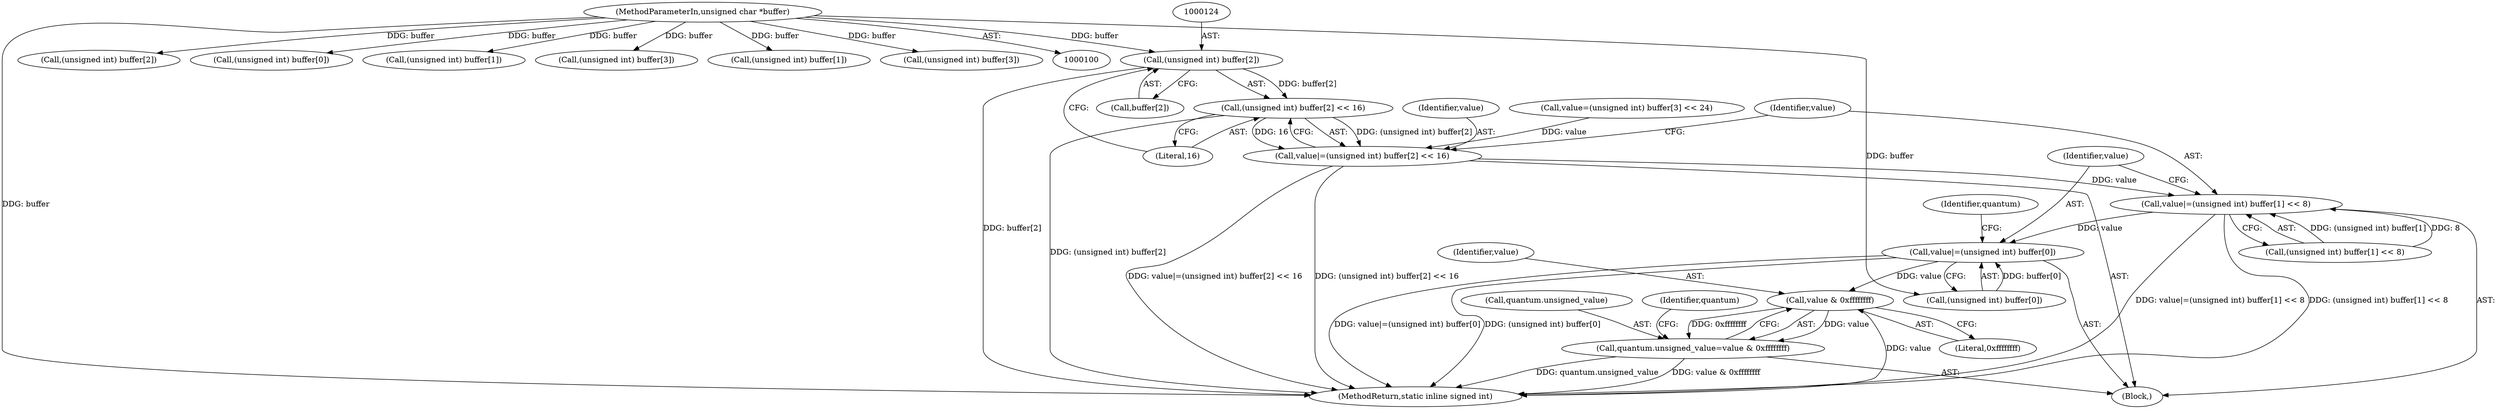 digraph "0_ImageMagick_d8ab7f046587f2e9f734b687ba7e6e10147c294b@array" {
"1000123" [label="(Call,(unsigned int) buffer[2])"];
"1000102" [label="(MethodParameterIn,unsigned char *buffer)"];
"1000122" [label="(Call,(unsigned int) buffer[2] << 16)"];
"1000120" [label="(Call,value|=(unsigned int) buffer[2] << 16)"];
"1000129" [label="(Call,value|=(unsigned int) buffer[1] << 8)"];
"1000138" [label="(Call,value|=(unsigned int) buffer[0])"];
"1000149" [label="(Call,value & 0xffffffff)"];
"1000145" [label="(Call,quantum.unsigned_value=value & 0xffffffff)"];
"1000140" [label="(Call,(unsigned int) buffer[0])"];
"1000125" [label="(Call,buffer[2])"];
"1000177" [label="(Call,(unsigned int) buffer[2])"];
"1000110" [label="(Block,)"];
"1000129" [label="(Call,value|=(unsigned int) buffer[1] << 8)"];
"1000154" [label="(Identifier,quantum)"];
"1000159" [label="(Call,(unsigned int) buffer[0])"];
"1000102" [label="(MethodParameterIn,unsigned char *buffer)"];
"1000128" [label="(Literal,16)"];
"1000147" [label="(Identifier,quantum)"];
"1000139" [label="(Identifier,value)"];
"1000138" [label="(Call,value|=(unsigned int) buffer[0])"];
"1000145" [label="(Call,quantum.unsigned_value=value & 0xffffffff)"];
"1000130" [label="(Identifier,value)"];
"1000121" [label="(Identifier,value)"];
"1000151" [label="(Literal,0xffffffff)"];
"1000122" [label="(Call,(unsigned int) buffer[2] << 16)"];
"1000168" [label="(Call,(unsigned int) buffer[1])"];
"1000146" [label="(Call,quantum.unsigned_value)"];
"1000114" [label="(Call,(unsigned int) buffer[3])"];
"1000132" [label="(Call,(unsigned int) buffer[1])"];
"1000201" [label="(MethodReturn,static inline signed int)"];
"1000149" [label="(Call,value & 0xffffffff)"];
"1000185" [label="(Call,(unsigned int) buffer[3])"];
"1000131" [label="(Call,(unsigned int) buffer[1] << 8)"];
"1000111" [label="(Call,value=(unsigned int) buffer[3] << 24)"];
"1000150" [label="(Identifier,value)"];
"1000120" [label="(Call,value|=(unsigned int) buffer[2] << 16)"];
"1000123" [label="(Call,(unsigned int) buffer[2])"];
"1000123" -> "1000122"  [label="AST: "];
"1000123" -> "1000125"  [label="CFG: "];
"1000124" -> "1000123"  [label="AST: "];
"1000125" -> "1000123"  [label="AST: "];
"1000128" -> "1000123"  [label="CFG: "];
"1000123" -> "1000201"  [label="DDG: buffer[2]"];
"1000123" -> "1000122"  [label="DDG: buffer[2]"];
"1000102" -> "1000123"  [label="DDG: buffer"];
"1000102" -> "1000100"  [label="AST: "];
"1000102" -> "1000201"  [label="DDG: buffer"];
"1000102" -> "1000114"  [label="DDG: buffer"];
"1000102" -> "1000132"  [label="DDG: buffer"];
"1000102" -> "1000140"  [label="DDG: buffer"];
"1000102" -> "1000159"  [label="DDG: buffer"];
"1000102" -> "1000168"  [label="DDG: buffer"];
"1000102" -> "1000177"  [label="DDG: buffer"];
"1000102" -> "1000185"  [label="DDG: buffer"];
"1000122" -> "1000120"  [label="AST: "];
"1000122" -> "1000128"  [label="CFG: "];
"1000128" -> "1000122"  [label="AST: "];
"1000120" -> "1000122"  [label="CFG: "];
"1000122" -> "1000201"  [label="DDG: (unsigned int) buffer[2]"];
"1000122" -> "1000120"  [label="DDG: (unsigned int) buffer[2]"];
"1000122" -> "1000120"  [label="DDG: 16"];
"1000120" -> "1000110"  [label="AST: "];
"1000121" -> "1000120"  [label="AST: "];
"1000130" -> "1000120"  [label="CFG: "];
"1000120" -> "1000201"  [label="DDG: value|=(unsigned int) buffer[2] << 16"];
"1000120" -> "1000201"  [label="DDG: (unsigned int) buffer[2] << 16"];
"1000111" -> "1000120"  [label="DDG: value"];
"1000120" -> "1000129"  [label="DDG: value"];
"1000129" -> "1000110"  [label="AST: "];
"1000129" -> "1000131"  [label="CFG: "];
"1000130" -> "1000129"  [label="AST: "];
"1000131" -> "1000129"  [label="AST: "];
"1000139" -> "1000129"  [label="CFG: "];
"1000129" -> "1000201"  [label="DDG: value|=(unsigned int) buffer[1] << 8"];
"1000129" -> "1000201"  [label="DDG: (unsigned int) buffer[1] << 8"];
"1000131" -> "1000129"  [label="DDG: (unsigned int) buffer[1]"];
"1000131" -> "1000129"  [label="DDG: 8"];
"1000129" -> "1000138"  [label="DDG: value"];
"1000138" -> "1000110"  [label="AST: "];
"1000138" -> "1000140"  [label="CFG: "];
"1000139" -> "1000138"  [label="AST: "];
"1000140" -> "1000138"  [label="AST: "];
"1000147" -> "1000138"  [label="CFG: "];
"1000138" -> "1000201"  [label="DDG: (unsigned int) buffer[0]"];
"1000138" -> "1000201"  [label="DDG: value|=(unsigned int) buffer[0]"];
"1000140" -> "1000138"  [label="DDG: buffer[0]"];
"1000138" -> "1000149"  [label="DDG: value"];
"1000149" -> "1000145"  [label="AST: "];
"1000149" -> "1000151"  [label="CFG: "];
"1000150" -> "1000149"  [label="AST: "];
"1000151" -> "1000149"  [label="AST: "];
"1000145" -> "1000149"  [label="CFG: "];
"1000149" -> "1000201"  [label="DDG: value"];
"1000149" -> "1000145"  [label="DDG: value"];
"1000149" -> "1000145"  [label="DDG: 0xffffffff"];
"1000145" -> "1000110"  [label="AST: "];
"1000146" -> "1000145"  [label="AST: "];
"1000154" -> "1000145"  [label="CFG: "];
"1000145" -> "1000201"  [label="DDG: quantum.unsigned_value"];
"1000145" -> "1000201"  [label="DDG: value & 0xffffffff"];
}
